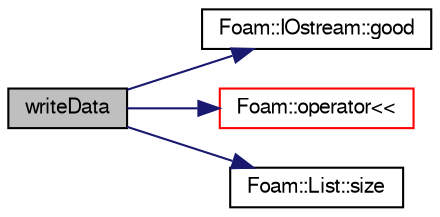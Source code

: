 digraph "writeData"
{
  bgcolor="transparent";
  edge [fontname="FreeSans",fontsize="10",labelfontname="FreeSans",labelfontsize="10"];
  node [fontname="FreeSans",fontsize="10",shape=record];
  rankdir="LR";
  Node324 [label="writeData",height=0.2,width=0.4,color="black", fillcolor="grey75", style="filled", fontcolor="black"];
  Node324 -> Node325 [color="midnightblue",fontsize="10",style="solid",fontname="FreeSans"];
  Node325 [label="Foam::IOstream::good",height=0.2,width=0.4,color="black",URL="$a26226.html#abdcc7f96f487faadc7769afcf58fe992",tooltip="Return true if next operation might succeed. "];
  Node324 -> Node326 [color="midnightblue",fontsize="10",style="solid",fontname="FreeSans"];
  Node326 [label="Foam::operator\<\<",height=0.2,width=0.4,color="red",URL="$a21124.html#ae86a76a63deefbe1a4490c873ad8e1b2"];
  Node324 -> Node376 [color="midnightblue",fontsize="10",style="solid",fontname="FreeSans"];
  Node376 [label="Foam::List::size",height=0.2,width=0.4,color="black",URL="$a25694.html#a8a5f6fa29bd4b500caf186f60245b384",tooltip="Override size to be inconsistent with allocated storage. "];
}
